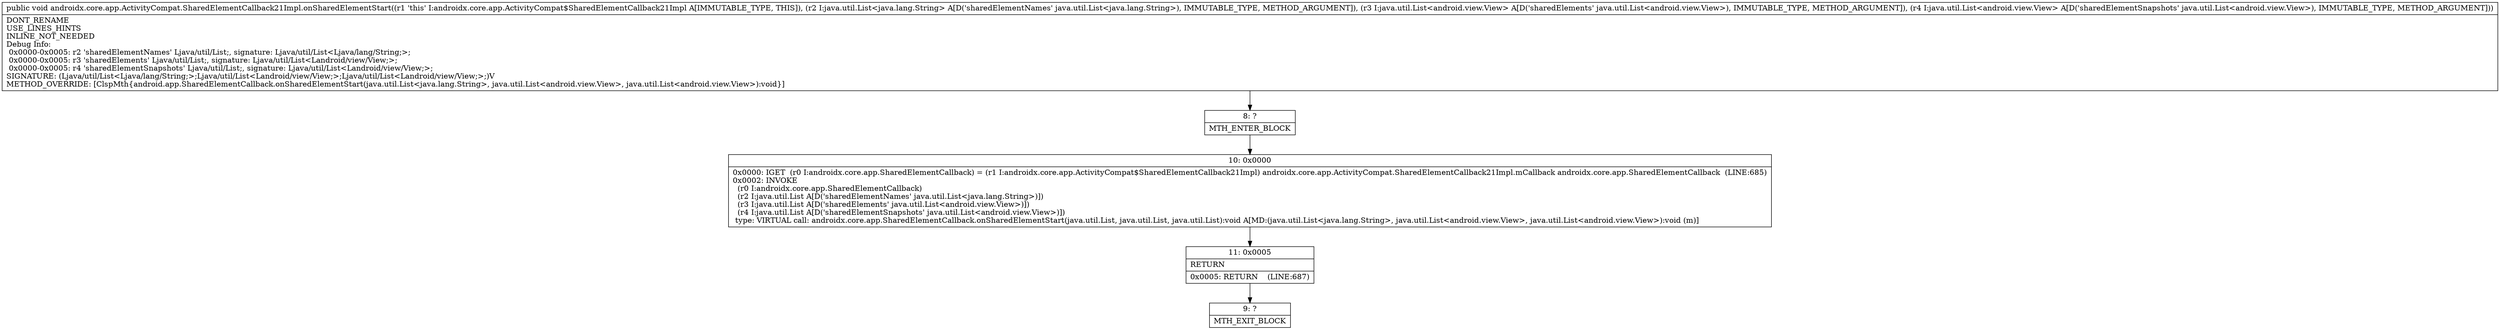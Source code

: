 digraph "CFG forandroidx.core.app.ActivityCompat.SharedElementCallback21Impl.onSharedElementStart(Ljava\/util\/List;Ljava\/util\/List;Ljava\/util\/List;)V" {
Node_8 [shape=record,label="{8\:\ ?|MTH_ENTER_BLOCK\l}"];
Node_10 [shape=record,label="{10\:\ 0x0000|0x0000: IGET  (r0 I:androidx.core.app.SharedElementCallback) = (r1 I:androidx.core.app.ActivityCompat$SharedElementCallback21Impl) androidx.core.app.ActivityCompat.SharedElementCallback21Impl.mCallback androidx.core.app.SharedElementCallback  (LINE:685)\l0x0002: INVOKE  \l  (r0 I:androidx.core.app.SharedElementCallback)\l  (r2 I:java.util.List A[D('sharedElementNames' java.util.List\<java.lang.String\>)])\l  (r3 I:java.util.List A[D('sharedElements' java.util.List\<android.view.View\>)])\l  (r4 I:java.util.List A[D('sharedElementSnapshots' java.util.List\<android.view.View\>)])\l type: VIRTUAL call: androidx.core.app.SharedElementCallback.onSharedElementStart(java.util.List, java.util.List, java.util.List):void A[MD:(java.util.List\<java.lang.String\>, java.util.List\<android.view.View\>, java.util.List\<android.view.View\>):void (m)]\l}"];
Node_11 [shape=record,label="{11\:\ 0x0005|RETURN\l|0x0005: RETURN    (LINE:687)\l}"];
Node_9 [shape=record,label="{9\:\ ?|MTH_EXIT_BLOCK\l}"];
MethodNode[shape=record,label="{public void androidx.core.app.ActivityCompat.SharedElementCallback21Impl.onSharedElementStart((r1 'this' I:androidx.core.app.ActivityCompat$SharedElementCallback21Impl A[IMMUTABLE_TYPE, THIS]), (r2 I:java.util.List\<java.lang.String\> A[D('sharedElementNames' java.util.List\<java.lang.String\>), IMMUTABLE_TYPE, METHOD_ARGUMENT]), (r3 I:java.util.List\<android.view.View\> A[D('sharedElements' java.util.List\<android.view.View\>), IMMUTABLE_TYPE, METHOD_ARGUMENT]), (r4 I:java.util.List\<android.view.View\> A[D('sharedElementSnapshots' java.util.List\<android.view.View\>), IMMUTABLE_TYPE, METHOD_ARGUMENT]))  | DONT_RENAME\lUSE_LINES_HINTS\lINLINE_NOT_NEEDED\lDebug Info:\l  0x0000\-0x0005: r2 'sharedElementNames' Ljava\/util\/List;, signature: Ljava\/util\/List\<Ljava\/lang\/String;\>;\l  0x0000\-0x0005: r3 'sharedElements' Ljava\/util\/List;, signature: Ljava\/util\/List\<Landroid\/view\/View;\>;\l  0x0000\-0x0005: r4 'sharedElementSnapshots' Ljava\/util\/List;, signature: Ljava\/util\/List\<Landroid\/view\/View;\>;\lSIGNATURE: (Ljava\/util\/List\<Ljava\/lang\/String;\>;Ljava\/util\/List\<Landroid\/view\/View;\>;Ljava\/util\/List\<Landroid\/view\/View;\>;)V\lMETHOD_OVERRIDE: [ClspMth\{android.app.SharedElementCallback.onSharedElementStart(java.util.List\<java.lang.String\>, java.util.List\<android.view.View\>, java.util.List\<android.view.View\>):void\}]\l}"];
MethodNode -> Node_8;Node_8 -> Node_10;
Node_10 -> Node_11;
Node_11 -> Node_9;
}

